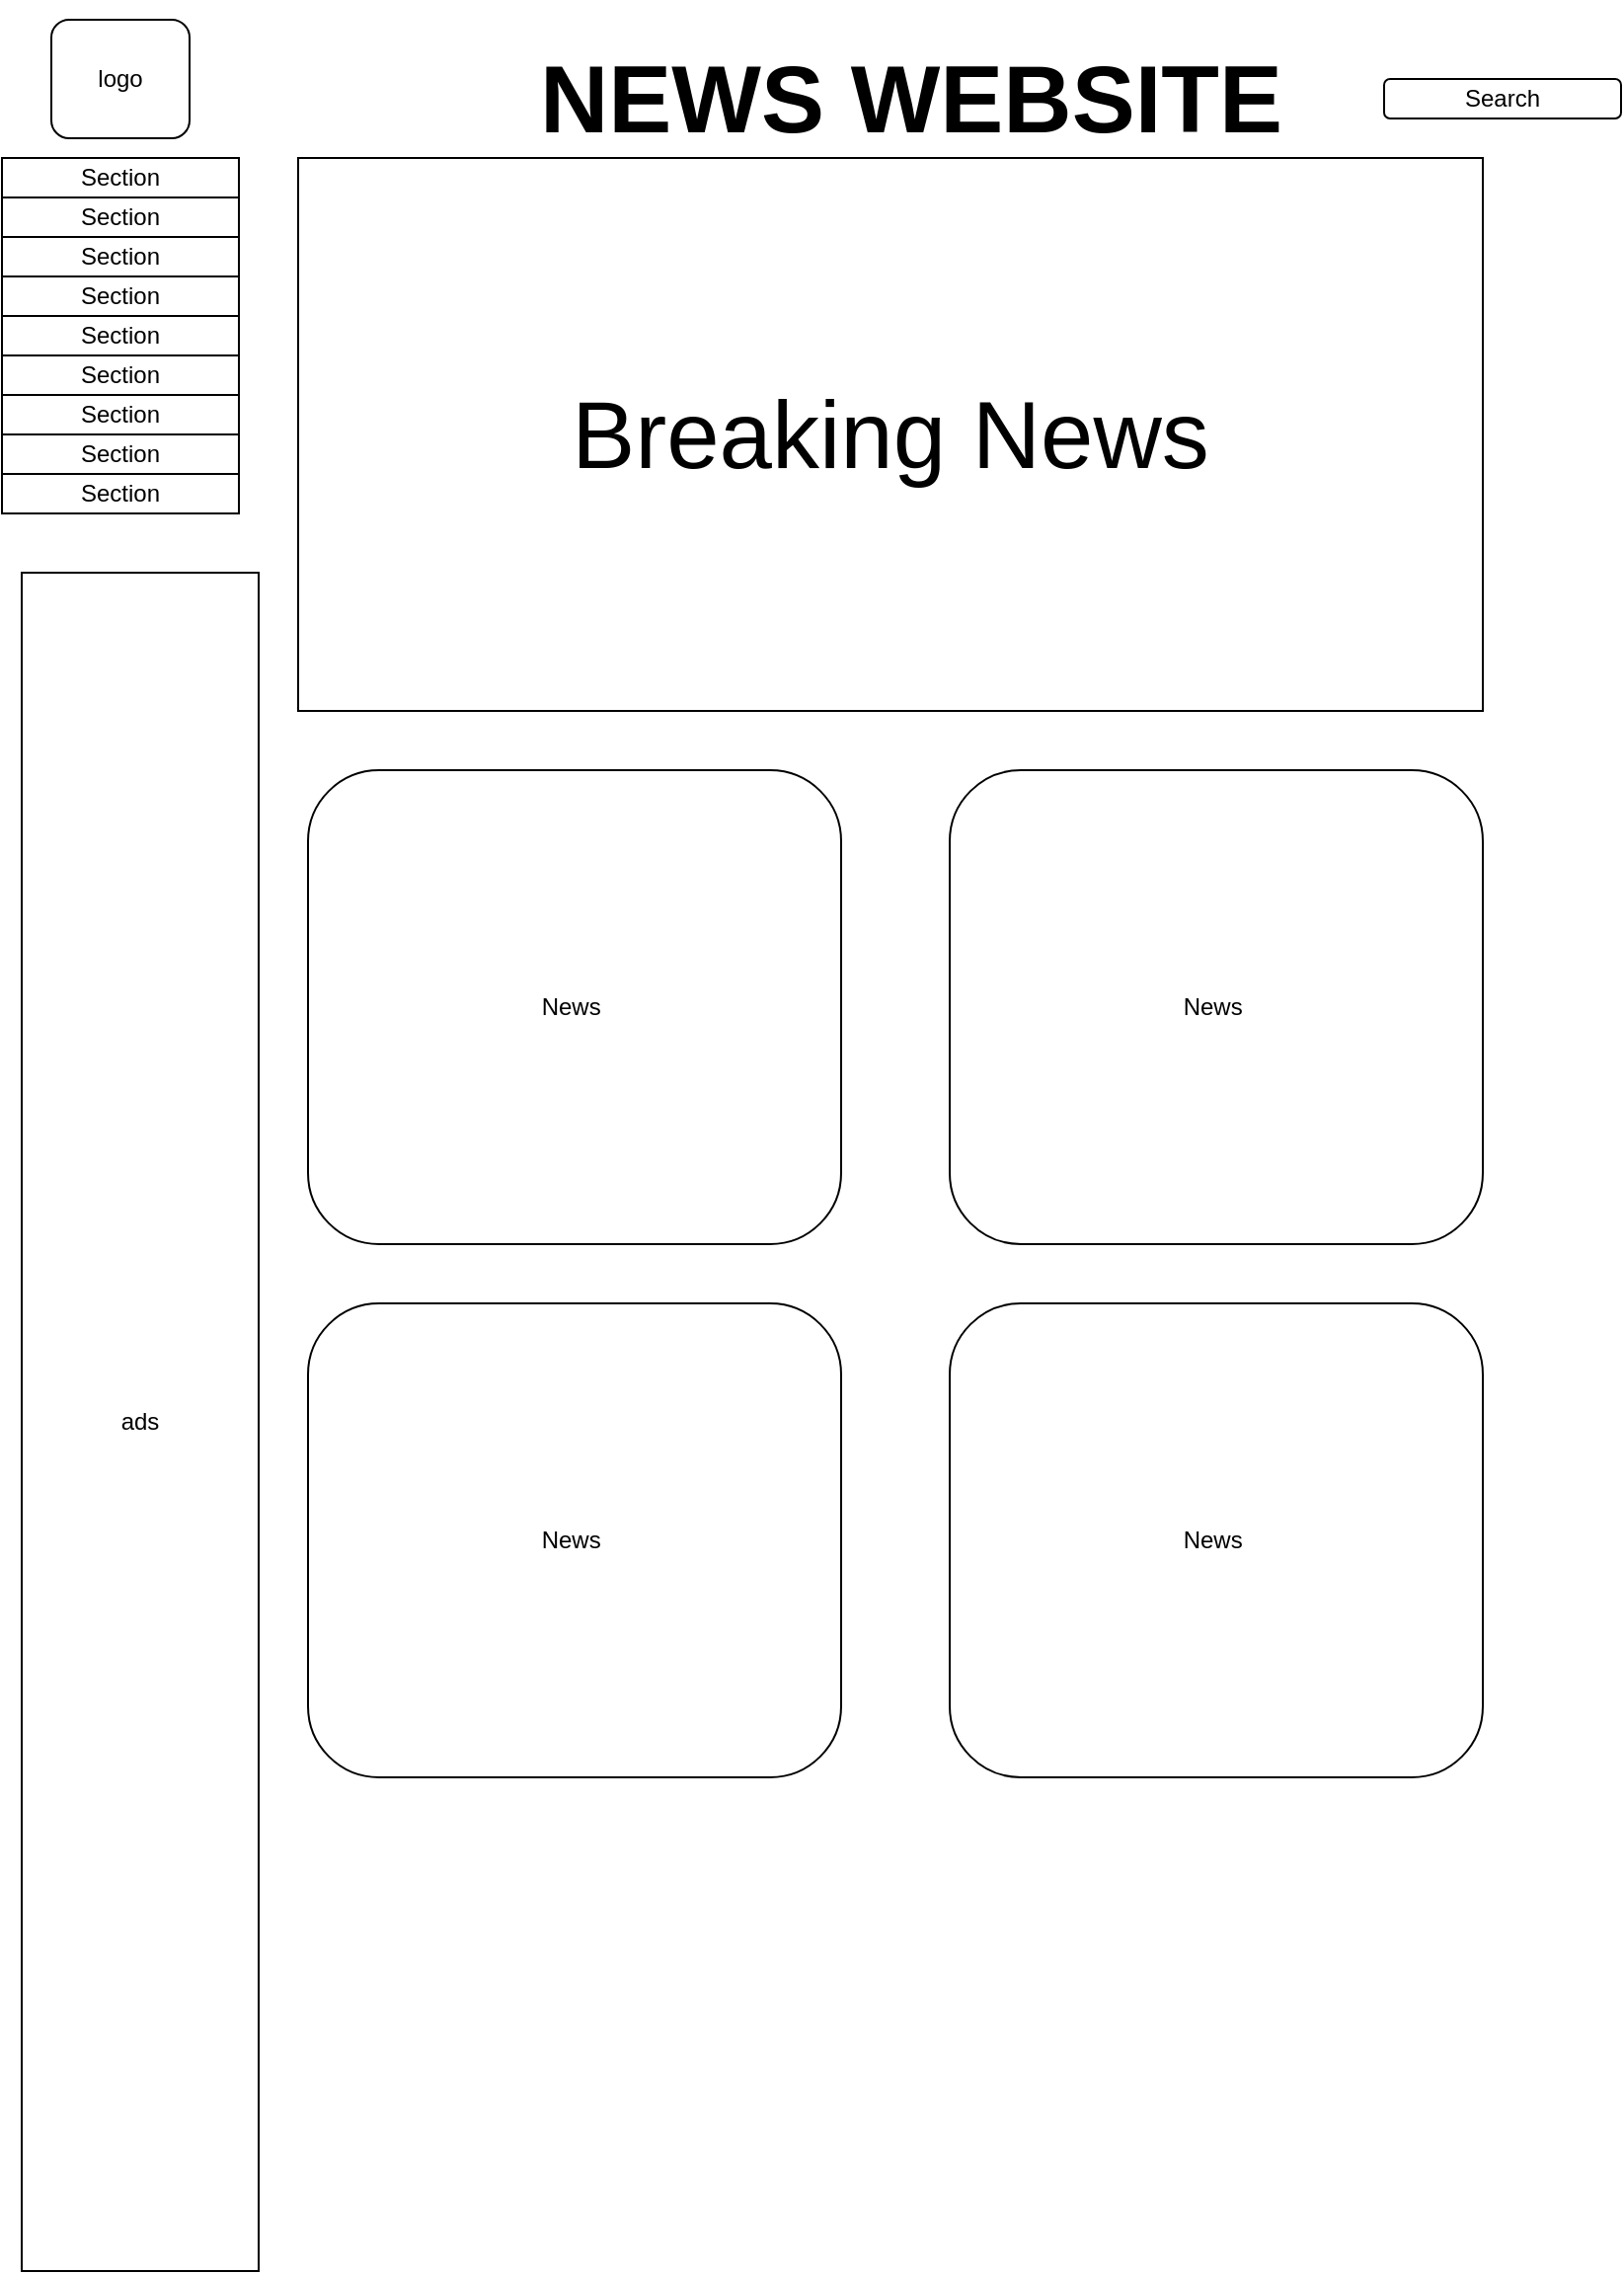 <mxfile version="20.6.2" type="github">
  <diagram id="5u77AwKp5WYj946gVF0F" name="Page-1">
    <mxGraphModel dx="1022" dy="460" grid="1" gridSize="10" guides="1" tooltips="1" connect="1" arrows="1" fold="1" page="1" pageScale="1" pageWidth="850" pageHeight="1100" math="0" shadow="0">
      <root>
        <mxCell id="0" />
        <mxCell id="1" parent="0" />
        <mxCell id="kV41mF-PGwn66i-S9k2m-1" value="Section" style="rounded=0;whiteSpace=wrap;html=1;" vertex="1" parent="1">
          <mxGeometry y="80" width="120" height="20" as="geometry" />
        </mxCell>
        <mxCell id="kV41mF-PGwn66i-S9k2m-2" value="Section" style="rounded=0;whiteSpace=wrap;html=1;" vertex="1" parent="1">
          <mxGeometry y="100" width="120" height="20" as="geometry" />
        </mxCell>
        <mxCell id="kV41mF-PGwn66i-S9k2m-3" value="Section" style="rounded=0;whiteSpace=wrap;html=1;" vertex="1" parent="1">
          <mxGeometry y="120" width="120" height="20" as="geometry" />
        </mxCell>
        <mxCell id="kV41mF-PGwn66i-S9k2m-4" value="Section" style="rounded=0;whiteSpace=wrap;html=1;" vertex="1" parent="1">
          <mxGeometry y="140" width="120" height="20" as="geometry" />
        </mxCell>
        <mxCell id="kV41mF-PGwn66i-S9k2m-5" value="Section" style="rounded=0;whiteSpace=wrap;html=1;" vertex="1" parent="1">
          <mxGeometry y="160" width="120" height="20" as="geometry" />
        </mxCell>
        <mxCell id="kV41mF-PGwn66i-S9k2m-6" value="Section" style="rounded=0;whiteSpace=wrap;html=1;" vertex="1" parent="1">
          <mxGeometry y="180" width="120" height="20" as="geometry" />
        </mxCell>
        <mxCell id="kV41mF-PGwn66i-S9k2m-7" value="Section" style="rounded=0;whiteSpace=wrap;html=1;" vertex="1" parent="1">
          <mxGeometry y="200" width="120" height="20" as="geometry" />
        </mxCell>
        <mxCell id="kV41mF-PGwn66i-S9k2m-8" value="Section" style="rounded=0;whiteSpace=wrap;html=1;" vertex="1" parent="1">
          <mxGeometry y="220" width="120" height="20" as="geometry" />
        </mxCell>
        <mxCell id="kV41mF-PGwn66i-S9k2m-9" value="Section" style="rounded=0;whiteSpace=wrap;html=1;" vertex="1" parent="1">
          <mxGeometry y="240" width="120" height="20" as="geometry" />
        </mxCell>
        <mxCell id="kV41mF-PGwn66i-S9k2m-11" value="logo" style="rounded=1;whiteSpace=wrap;html=1;" vertex="1" parent="1">
          <mxGeometry x="25" y="10" width="70" height="60" as="geometry" />
        </mxCell>
        <mxCell id="kV41mF-PGwn66i-S9k2m-12" value="&lt;h1&gt;&lt;font style=&quot;font-size: 48px;&quot;&gt;NEWS WEBSITE&lt;/font&gt;&lt;/h1&gt;" style="text;html=1;align=center;verticalAlign=middle;resizable=0;points=[];autosize=1;strokeColor=none;fillColor=none;" vertex="1" parent="1">
          <mxGeometry x="260" width="400" height="100" as="geometry" />
        </mxCell>
        <mxCell id="kV41mF-PGwn66i-S9k2m-14" value="Breaking News" style="rounded=0;whiteSpace=wrap;html=1;fontSize=48;" vertex="1" parent="1">
          <mxGeometry x="150" y="80" width="600" height="280" as="geometry" />
        </mxCell>
        <mxCell id="kV41mF-PGwn66i-S9k2m-16" value="Search" style="rounded=1;whiteSpace=wrap;html=1;fontSize=12;" vertex="1" parent="1">
          <mxGeometry x="700" y="40" width="120" height="20" as="geometry" />
        </mxCell>
        <mxCell id="kV41mF-PGwn66i-S9k2m-18" value="News&amp;nbsp;" style="rounded=1;whiteSpace=wrap;html=1;fontSize=12;" vertex="1" parent="1">
          <mxGeometry x="480" y="390" width="270" height="240" as="geometry" />
        </mxCell>
        <mxCell id="kV41mF-PGwn66i-S9k2m-19" value="News&amp;nbsp;" style="rounded=1;whiteSpace=wrap;html=1;fontSize=12;" vertex="1" parent="1">
          <mxGeometry x="155" y="390" width="270" height="240" as="geometry" />
        </mxCell>
        <mxCell id="kV41mF-PGwn66i-S9k2m-20" value="ads" style="rounded=0;whiteSpace=wrap;html=1;fontSize=12;" vertex="1" parent="1">
          <mxGeometry x="10" y="290" width="120" height="860" as="geometry" />
        </mxCell>
        <mxCell id="kV41mF-PGwn66i-S9k2m-21" value="News&amp;nbsp;" style="rounded=1;whiteSpace=wrap;html=1;fontSize=12;" vertex="1" parent="1">
          <mxGeometry x="480" y="660" width="270" height="240" as="geometry" />
        </mxCell>
        <mxCell id="kV41mF-PGwn66i-S9k2m-22" value="News&amp;nbsp;" style="rounded=1;whiteSpace=wrap;html=1;fontSize=12;" vertex="1" parent="1">
          <mxGeometry x="155" y="660" width="270" height="240" as="geometry" />
        </mxCell>
      </root>
    </mxGraphModel>
  </diagram>
</mxfile>
